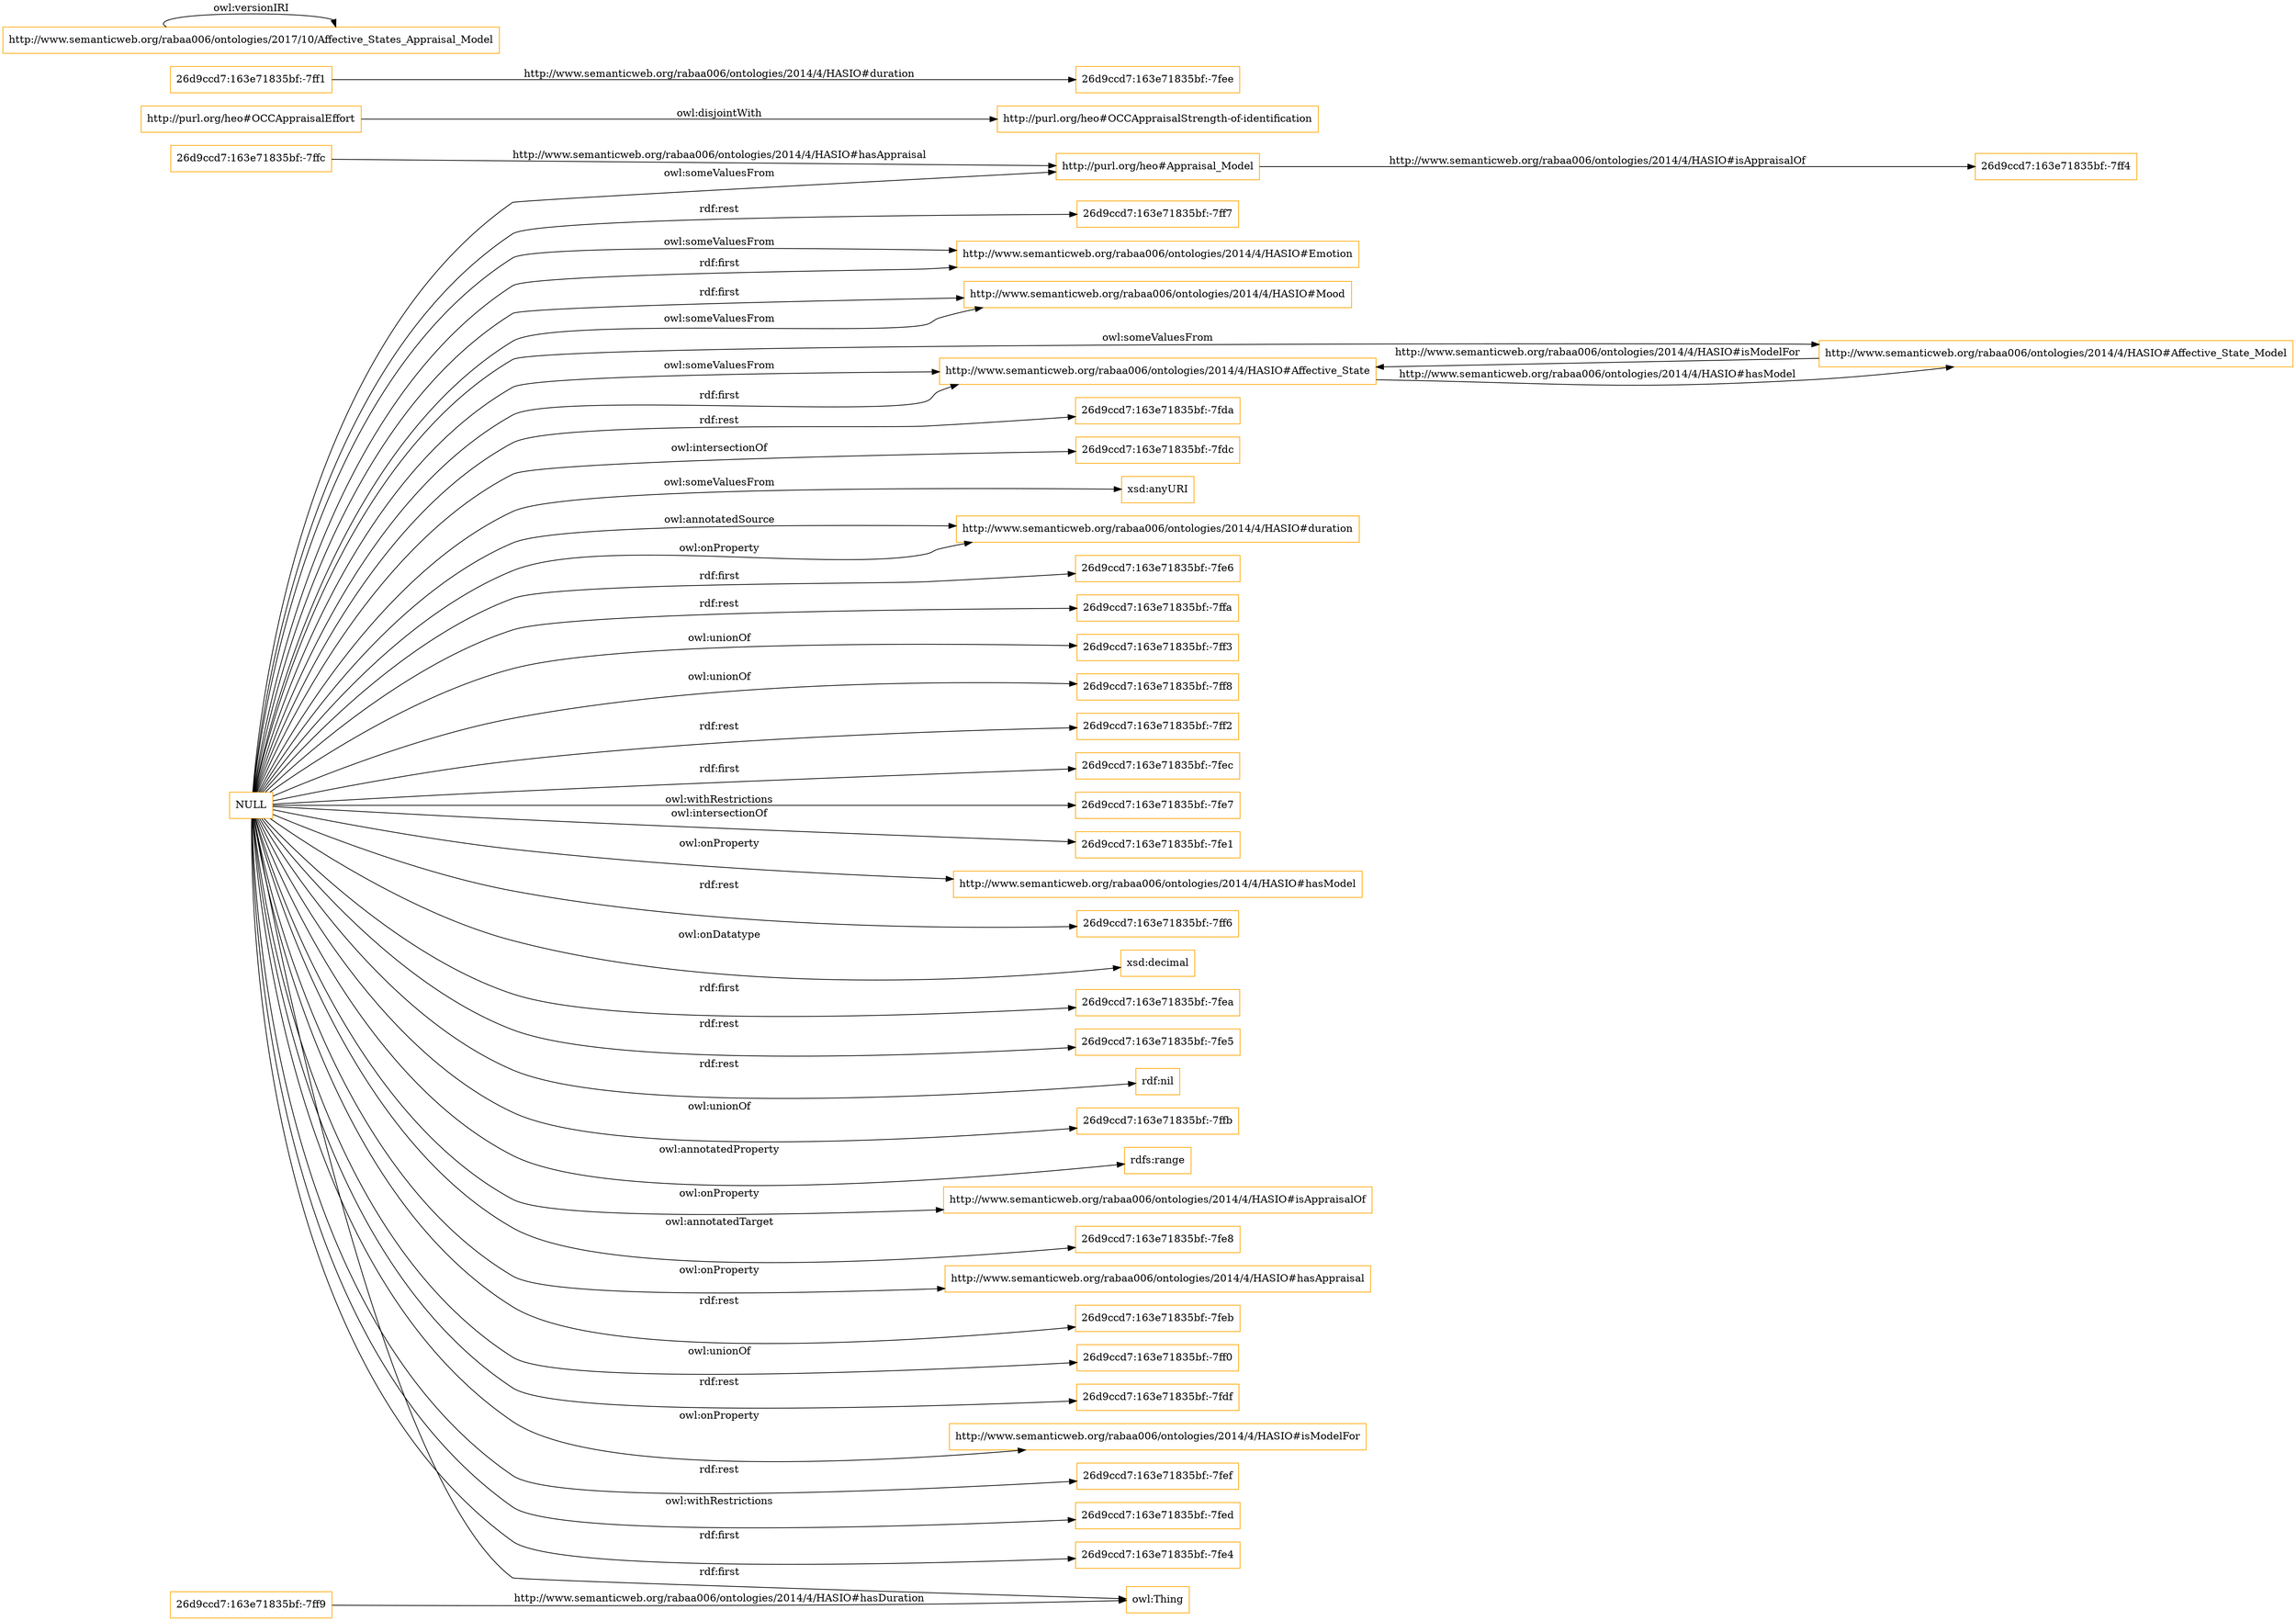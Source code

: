 digraph ar2dtool_diagram { 
rankdir=LR;
size="1501"
node [shape = rectangle, color="orange"]; "http://www.semanticweb.org/rabaa006/ontologies/2014/4/HASIO#Emotion" "http://purl.org/heo#OCCAppraisalStrength-of-identification" "http://purl.org/heo#OCCAppraisalEffort" "26d9ccd7:163e71835bf:-7ff4" "http://www.semanticweb.org/rabaa006/ontologies/2014/4/HASIO#Mood" "http://www.semanticweb.org/rabaa006/ontologies/2014/4/HASIO#Affective_State" "26d9ccd7:163e71835bf:-7ffc" "26d9ccd7:163e71835bf:-7ff9" "http://www.semanticweb.org/rabaa006/ontologies/2014/4/HASIO#Affective_State_Model" "26d9ccd7:163e71835bf:-7ff1" "http://purl.org/heo#Appraisal_Model" ; /*classes style*/
	"http://purl.org/heo#OCCAppraisalEffort" -> "http://purl.org/heo#OCCAppraisalStrength-of-identification" [ label = "owl:disjointWith" ];
	"http://www.semanticweb.org/rabaa006/ontologies/2017/10/Affective_States_Appraisal_Model" -> "http://www.semanticweb.org/rabaa006/ontologies/2017/10/Affective_States_Appraisal_Model" [ label = "owl:versionIRI" ];
	"NULL" -> "26d9ccd7:163e71835bf:-7fdc" [ label = "owl:intersectionOf" ];
	"NULL" -> "xsd:anyURI" [ label = "owl:someValuesFrom" ];
	"NULL" -> "http://www.semanticweb.org/rabaa006/ontologies/2014/4/HASIO#duration" [ label = "owl:onProperty" ];
	"NULL" -> "26d9ccd7:163e71835bf:-7fe6" [ label = "rdf:first" ];
	"NULL" -> "26d9ccd7:163e71835bf:-7ffa" [ label = "rdf:rest" ];
	"NULL" -> "26d9ccd7:163e71835bf:-7ff3" [ label = "owl:unionOf" ];
	"NULL" -> "http://purl.org/heo#Appraisal_Model" [ label = "owl:someValuesFrom" ];
	"NULL" -> "26d9ccd7:163e71835bf:-7ff8" [ label = "owl:unionOf" ];
	"NULL" -> "26d9ccd7:163e71835bf:-7ff2" [ label = "rdf:rest" ];
	"NULL" -> "26d9ccd7:163e71835bf:-7fec" [ label = "rdf:first" ];
	"NULL" -> "26d9ccd7:163e71835bf:-7fe7" [ label = "owl:withRestrictions" ];
	"NULL" -> "26d9ccd7:163e71835bf:-7fe1" [ label = "owl:intersectionOf" ];
	"NULL" -> "http://www.semanticweb.org/rabaa006/ontologies/2014/4/HASIO#hasModel" [ label = "owl:onProperty" ];
	"NULL" -> "26d9ccd7:163e71835bf:-7ff6" [ label = "rdf:rest" ];
	"NULL" -> "xsd:decimal" [ label = "owl:onDatatype" ];
	"NULL" -> "http://www.semanticweb.org/rabaa006/ontologies/2014/4/HASIO#Affective_State_Model" [ label = "owl:someValuesFrom" ];
	"NULL" -> "26d9ccd7:163e71835bf:-7fea" [ label = "rdf:first" ];
	"NULL" -> "26d9ccd7:163e71835bf:-7fe5" [ label = "rdf:rest" ];
	"NULL" -> "rdf:nil" [ label = "rdf:rest" ];
	"NULL" -> "http://www.semanticweb.org/rabaa006/ontologies/2014/4/HASIO#Mood" [ label = "owl:someValuesFrom" ];
	"NULL" -> "26d9ccd7:163e71835bf:-7ffb" [ label = "owl:unionOf" ];
	"NULL" -> "rdfs:range" [ label = "owl:annotatedProperty" ];
	"NULL" -> "http://www.semanticweb.org/rabaa006/ontologies/2014/4/HASIO#Emotion" [ label = "rdf:first" ];
	"NULL" -> "http://www.semanticweb.org/rabaa006/ontologies/2014/4/HASIO#isAppraisalOf" [ label = "owl:onProperty" ];
	"NULL" -> "26d9ccd7:163e71835bf:-7fe8" [ label = "owl:annotatedTarget" ];
	"NULL" -> "http://www.semanticweb.org/rabaa006/ontologies/2014/4/HASIO#hasAppraisal" [ label = "owl:onProperty" ];
	"NULL" -> "26d9ccd7:163e71835bf:-7feb" [ label = "rdf:rest" ];
	"NULL" -> "http://www.semanticweb.org/rabaa006/ontologies/2014/4/HASIO#duration" [ label = "owl:annotatedSource" ];
	"NULL" -> "owl:Thing" [ label = "rdf:first" ];
	"NULL" -> "26d9ccd7:163e71835bf:-7ff0" [ label = "owl:unionOf" ];
	"NULL" -> "26d9ccd7:163e71835bf:-7fdf" [ label = "rdf:rest" ];
	"NULL" -> "http://www.semanticweb.org/rabaa006/ontologies/2014/4/HASIO#Emotion" [ label = "owl:someValuesFrom" ];
	"NULL" -> "http://www.semanticweb.org/rabaa006/ontologies/2014/4/HASIO#Affective_State" [ label = "owl:someValuesFrom" ];
	"NULL" -> "http://www.semanticweb.org/rabaa006/ontologies/2014/4/HASIO#isModelFor" [ label = "owl:onProperty" ];
	"NULL" -> "26d9ccd7:163e71835bf:-7fef" [ label = "rdf:rest" ];
	"NULL" -> "26d9ccd7:163e71835bf:-7fed" [ label = "owl:withRestrictions" ];
	"NULL" -> "http://www.semanticweb.org/rabaa006/ontologies/2014/4/HASIO#Mood" [ label = "rdf:first" ];
	"NULL" -> "http://www.semanticweb.org/rabaa006/ontologies/2014/4/HASIO#Affective_State" [ label = "rdf:first" ];
	"NULL" -> "26d9ccd7:163e71835bf:-7fe4" [ label = "rdf:first" ];
	"NULL" -> "26d9ccd7:163e71835bf:-7ff7" [ label = "rdf:rest" ];
	"NULL" -> "26d9ccd7:163e71835bf:-7fda" [ label = "rdf:rest" ];
	"http://www.semanticweb.org/rabaa006/ontologies/2014/4/HASIO#Affective_State_Model" -> "http://www.semanticweb.org/rabaa006/ontologies/2014/4/HASIO#Affective_State" [ label = "http://www.semanticweb.org/rabaa006/ontologies/2014/4/HASIO#isModelFor" ];
	"http://purl.org/heo#Appraisal_Model" -> "26d9ccd7:163e71835bf:-7ff4" [ label = "http://www.semanticweb.org/rabaa006/ontologies/2014/4/HASIO#isAppraisalOf" ];
	"26d9ccd7:163e71835bf:-7ffc" -> "http://purl.org/heo#Appraisal_Model" [ label = "http://www.semanticweb.org/rabaa006/ontologies/2014/4/HASIO#hasAppraisal" ];
	"http://www.semanticweb.org/rabaa006/ontologies/2014/4/HASIO#Affective_State" -> "http://www.semanticweb.org/rabaa006/ontologies/2014/4/HASIO#Affective_State_Model" [ label = "http://www.semanticweb.org/rabaa006/ontologies/2014/4/HASIO#hasModel" ];
	"26d9ccd7:163e71835bf:-7ff1" -> "26d9ccd7:163e71835bf:-7fee" [ label = "http://www.semanticweb.org/rabaa006/ontologies/2014/4/HASIO#duration" ];
	"26d9ccd7:163e71835bf:-7ff9" -> "owl:Thing" [ label = "http://www.semanticweb.org/rabaa006/ontologies/2014/4/HASIO#hasDuration" ];

}
